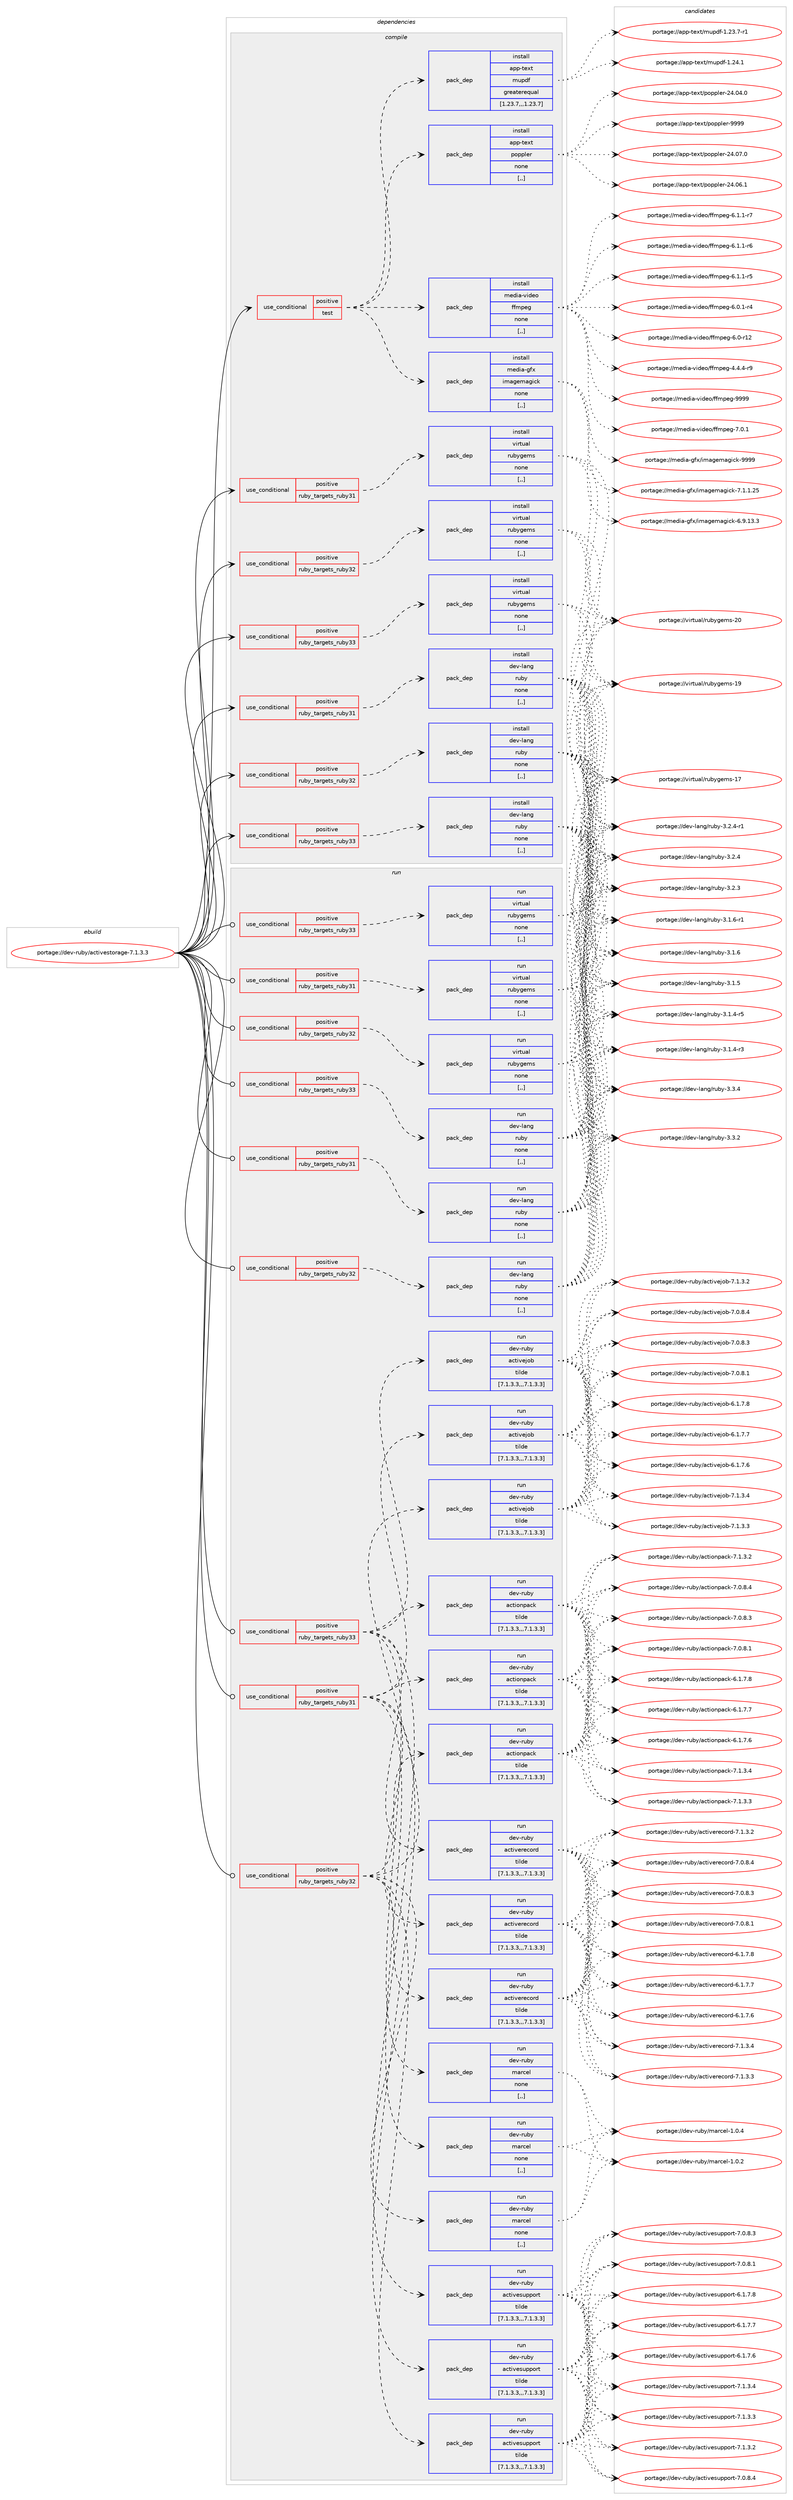 digraph prolog {

# *************
# Graph options
# *************

newrank=true;
concentrate=true;
compound=true;
graph [rankdir=LR,fontname=Helvetica,fontsize=10,ranksep=1.5];#, ranksep=2.5, nodesep=0.2];
edge  [arrowhead=vee];
node  [fontname=Helvetica,fontsize=10];

# **********
# The ebuild
# **********

subgraph cluster_leftcol {
color=gray;
rank=same;
label=<<i>ebuild</i>>;
id [label="portage://dev-ruby/activestorage-7.1.3.3", color=red, width=4, href="../dev-ruby/activestorage-7.1.3.3.svg"];
}

# ****************
# The dependencies
# ****************

subgraph cluster_midcol {
color=gray;
label=<<i>dependencies</i>>;
subgraph cluster_compile {
fillcolor="#eeeeee";
style=filled;
label=<<i>compile</i>>;
subgraph cond43652 {
dependency174637 [label=<<TABLE BORDER="0" CELLBORDER="1" CELLSPACING="0" CELLPADDING="4"><TR><TD ROWSPAN="3" CELLPADDING="10">use_conditional</TD></TR><TR><TD>positive</TD></TR><TR><TD>ruby_targets_ruby31</TD></TR></TABLE>>, shape=none, color=red];
subgraph pack129716 {
dependency174638 [label=<<TABLE BORDER="0" CELLBORDER="1" CELLSPACING="0" CELLPADDING="4" WIDTH="220"><TR><TD ROWSPAN="6" CELLPADDING="30">pack_dep</TD></TR><TR><TD WIDTH="110">install</TD></TR><TR><TD>dev-lang</TD></TR><TR><TD>ruby</TD></TR><TR><TD>none</TD></TR><TR><TD>[,,]</TD></TR></TABLE>>, shape=none, color=blue];
}
dependency174637:e -> dependency174638:w [weight=20,style="dashed",arrowhead="vee"];
}
id:e -> dependency174637:w [weight=20,style="solid",arrowhead="vee"];
subgraph cond43653 {
dependency174639 [label=<<TABLE BORDER="0" CELLBORDER="1" CELLSPACING="0" CELLPADDING="4"><TR><TD ROWSPAN="3" CELLPADDING="10">use_conditional</TD></TR><TR><TD>positive</TD></TR><TR><TD>ruby_targets_ruby31</TD></TR></TABLE>>, shape=none, color=red];
subgraph pack129717 {
dependency174640 [label=<<TABLE BORDER="0" CELLBORDER="1" CELLSPACING="0" CELLPADDING="4" WIDTH="220"><TR><TD ROWSPAN="6" CELLPADDING="30">pack_dep</TD></TR><TR><TD WIDTH="110">install</TD></TR><TR><TD>virtual</TD></TR><TR><TD>rubygems</TD></TR><TR><TD>none</TD></TR><TR><TD>[,,]</TD></TR></TABLE>>, shape=none, color=blue];
}
dependency174639:e -> dependency174640:w [weight=20,style="dashed",arrowhead="vee"];
}
id:e -> dependency174639:w [weight=20,style="solid",arrowhead="vee"];
subgraph cond43654 {
dependency174641 [label=<<TABLE BORDER="0" CELLBORDER="1" CELLSPACING="0" CELLPADDING="4"><TR><TD ROWSPAN="3" CELLPADDING="10">use_conditional</TD></TR><TR><TD>positive</TD></TR><TR><TD>ruby_targets_ruby32</TD></TR></TABLE>>, shape=none, color=red];
subgraph pack129718 {
dependency174642 [label=<<TABLE BORDER="0" CELLBORDER="1" CELLSPACING="0" CELLPADDING="4" WIDTH="220"><TR><TD ROWSPAN="6" CELLPADDING="30">pack_dep</TD></TR><TR><TD WIDTH="110">install</TD></TR><TR><TD>dev-lang</TD></TR><TR><TD>ruby</TD></TR><TR><TD>none</TD></TR><TR><TD>[,,]</TD></TR></TABLE>>, shape=none, color=blue];
}
dependency174641:e -> dependency174642:w [weight=20,style="dashed",arrowhead="vee"];
}
id:e -> dependency174641:w [weight=20,style="solid",arrowhead="vee"];
subgraph cond43655 {
dependency174643 [label=<<TABLE BORDER="0" CELLBORDER="1" CELLSPACING="0" CELLPADDING="4"><TR><TD ROWSPAN="3" CELLPADDING="10">use_conditional</TD></TR><TR><TD>positive</TD></TR><TR><TD>ruby_targets_ruby32</TD></TR></TABLE>>, shape=none, color=red];
subgraph pack129719 {
dependency174644 [label=<<TABLE BORDER="0" CELLBORDER="1" CELLSPACING="0" CELLPADDING="4" WIDTH="220"><TR><TD ROWSPAN="6" CELLPADDING="30">pack_dep</TD></TR><TR><TD WIDTH="110">install</TD></TR><TR><TD>virtual</TD></TR><TR><TD>rubygems</TD></TR><TR><TD>none</TD></TR><TR><TD>[,,]</TD></TR></TABLE>>, shape=none, color=blue];
}
dependency174643:e -> dependency174644:w [weight=20,style="dashed",arrowhead="vee"];
}
id:e -> dependency174643:w [weight=20,style="solid",arrowhead="vee"];
subgraph cond43656 {
dependency174645 [label=<<TABLE BORDER="0" CELLBORDER="1" CELLSPACING="0" CELLPADDING="4"><TR><TD ROWSPAN="3" CELLPADDING="10">use_conditional</TD></TR><TR><TD>positive</TD></TR><TR><TD>ruby_targets_ruby33</TD></TR></TABLE>>, shape=none, color=red];
subgraph pack129720 {
dependency174646 [label=<<TABLE BORDER="0" CELLBORDER="1" CELLSPACING="0" CELLPADDING="4" WIDTH="220"><TR><TD ROWSPAN="6" CELLPADDING="30">pack_dep</TD></TR><TR><TD WIDTH="110">install</TD></TR><TR><TD>dev-lang</TD></TR><TR><TD>ruby</TD></TR><TR><TD>none</TD></TR><TR><TD>[,,]</TD></TR></TABLE>>, shape=none, color=blue];
}
dependency174645:e -> dependency174646:w [weight=20,style="dashed",arrowhead="vee"];
}
id:e -> dependency174645:w [weight=20,style="solid",arrowhead="vee"];
subgraph cond43657 {
dependency174647 [label=<<TABLE BORDER="0" CELLBORDER="1" CELLSPACING="0" CELLPADDING="4"><TR><TD ROWSPAN="3" CELLPADDING="10">use_conditional</TD></TR><TR><TD>positive</TD></TR><TR><TD>ruby_targets_ruby33</TD></TR></TABLE>>, shape=none, color=red];
subgraph pack129721 {
dependency174648 [label=<<TABLE BORDER="0" CELLBORDER="1" CELLSPACING="0" CELLPADDING="4" WIDTH="220"><TR><TD ROWSPAN="6" CELLPADDING="30">pack_dep</TD></TR><TR><TD WIDTH="110">install</TD></TR><TR><TD>virtual</TD></TR><TR><TD>rubygems</TD></TR><TR><TD>none</TD></TR><TR><TD>[,,]</TD></TR></TABLE>>, shape=none, color=blue];
}
dependency174647:e -> dependency174648:w [weight=20,style="dashed",arrowhead="vee"];
}
id:e -> dependency174647:w [weight=20,style="solid",arrowhead="vee"];
subgraph cond43658 {
dependency174649 [label=<<TABLE BORDER="0" CELLBORDER="1" CELLSPACING="0" CELLPADDING="4"><TR><TD ROWSPAN="3" CELLPADDING="10">use_conditional</TD></TR><TR><TD>positive</TD></TR><TR><TD>test</TD></TR></TABLE>>, shape=none, color=red];
subgraph pack129722 {
dependency174650 [label=<<TABLE BORDER="0" CELLBORDER="1" CELLSPACING="0" CELLPADDING="4" WIDTH="220"><TR><TD ROWSPAN="6" CELLPADDING="30">pack_dep</TD></TR><TR><TD WIDTH="110">install</TD></TR><TR><TD>app-text</TD></TR><TR><TD>mupdf</TD></TR><TR><TD>greaterequal</TD></TR><TR><TD>[1.23.7,,,1.23.7]</TD></TR></TABLE>>, shape=none, color=blue];
}
dependency174649:e -> dependency174650:w [weight=20,style="dashed",arrowhead="vee"];
subgraph pack129723 {
dependency174651 [label=<<TABLE BORDER="0" CELLBORDER="1" CELLSPACING="0" CELLPADDING="4" WIDTH="220"><TR><TD ROWSPAN="6" CELLPADDING="30">pack_dep</TD></TR><TR><TD WIDTH="110">install</TD></TR><TR><TD>media-gfx</TD></TR><TR><TD>imagemagick</TD></TR><TR><TD>none</TD></TR><TR><TD>[,,]</TD></TR></TABLE>>, shape=none, color=blue];
}
dependency174649:e -> dependency174651:w [weight=20,style="dashed",arrowhead="vee"];
subgraph pack129724 {
dependency174652 [label=<<TABLE BORDER="0" CELLBORDER="1" CELLSPACING="0" CELLPADDING="4" WIDTH="220"><TR><TD ROWSPAN="6" CELLPADDING="30">pack_dep</TD></TR><TR><TD WIDTH="110">install</TD></TR><TR><TD>media-video</TD></TR><TR><TD>ffmpeg</TD></TR><TR><TD>none</TD></TR><TR><TD>[,,]</TD></TR></TABLE>>, shape=none, color=blue];
}
dependency174649:e -> dependency174652:w [weight=20,style="dashed",arrowhead="vee"];
subgraph pack129725 {
dependency174653 [label=<<TABLE BORDER="0" CELLBORDER="1" CELLSPACING="0" CELLPADDING="4" WIDTH="220"><TR><TD ROWSPAN="6" CELLPADDING="30">pack_dep</TD></TR><TR><TD WIDTH="110">install</TD></TR><TR><TD>app-text</TD></TR><TR><TD>poppler</TD></TR><TR><TD>none</TD></TR><TR><TD>[,,]</TD></TR></TABLE>>, shape=none, color=blue];
}
dependency174649:e -> dependency174653:w [weight=20,style="dashed",arrowhead="vee"];
}
id:e -> dependency174649:w [weight=20,style="solid",arrowhead="vee"];
}
subgraph cluster_compileandrun {
fillcolor="#eeeeee";
style=filled;
label=<<i>compile and run</i>>;
}
subgraph cluster_run {
fillcolor="#eeeeee";
style=filled;
label=<<i>run</i>>;
subgraph cond43659 {
dependency174654 [label=<<TABLE BORDER="0" CELLBORDER="1" CELLSPACING="0" CELLPADDING="4"><TR><TD ROWSPAN="3" CELLPADDING="10">use_conditional</TD></TR><TR><TD>positive</TD></TR><TR><TD>ruby_targets_ruby31</TD></TR></TABLE>>, shape=none, color=red];
subgraph pack129726 {
dependency174655 [label=<<TABLE BORDER="0" CELLBORDER="1" CELLSPACING="0" CELLPADDING="4" WIDTH="220"><TR><TD ROWSPAN="6" CELLPADDING="30">pack_dep</TD></TR><TR><TD WIDTH="110">run</TD></TR><TR><TD>dev-lang</TD></TR><TR><TD>ruby</TD></TR><TR><TD>none</TD></TR><TR><TD>[,,]</TD></TR></TABLE>>, shape=none, color=blue];
}
dependency174654:e -> dependency174655:w [weight=20,style="dashed",arrowhead="vee"];
}
id:e -> dependency174654:w [weight=20,style="solid",arrowhead="odot"];
subgraph cond43660 {
dependency174656 [label=<<TABLE BORDER="0" CELLBORDER="1" CELLSPACING="0" CELLPADDING="4"><TR><TD ROWSPAN="3" CELLPADDING="10">use_conditional</TD></TR><TR><TD>positive</TD></TR><TR><TD>ruby_targets_ruby31</TD></TR></TABLE>>, shape=none, color=red];
subgraph pack129727 {
dependency174657 [label=<<TABLE BORDER="0" CELLBORDER="1" CELLSPACING="0" CELLPADDING="4" WIDTH="220"><TR><TD ROWSPAN="6" CELLPADDING="30">pack_dep</TD></TR><TR><TD WIDTH="110">run</TD></TR><TR><TD>dev-ruby</TD></TR><TR><TD>actionpack</TD></TR><TR><TD>tilde</TD></TR><TR><TD>[7.1.3.3,,,7.1.3.3]</TD></TR></TABLE>>, shape=none, color=blue];
}
dependency174656:e -> dependency174657:w [weight=20,style="dashed",arrowhead="vee"];
subgraph pack129728 {
dependency174658 [label=<<TABLE BORDER="0" CELLBORDER="1" CELLSPACING="0" CELLPADDING="4" WIDTH="220"><TR><TD ROWSPAN="6" CELLPADDING="30">pack_dep</TD></TR><TR><TD WIDTH="110">run</TD></TR><TR><TD>dev-ruby</TD></TR><TR><TD>activejob</TD></TR><TR><TD>tilde</TD></TR><TR><TD>[7.1.3.3,,,7.1.3.3]</TD></TR></TABLE>>, shape=none, color=blue];
}
dependency174656:e -> dependency174658:w [weight=20,style="dashed",arrowhead="vee"];
subgraph pack129729 {
dependency174659 [label=<<TABLE BORDER="0" CELLBORDER="1" CELLSPACING="0" CELLPADDING="4" WIDTH="220"><TR><TD ROWSPAN="6" CELLPADDING="30">pack_dep</TD></TR><TR><TD WIDTH="110">run</TD></TR><TR><TD>dev-ruby</TD></TR><TR><TD>activerecord</TD></TR><TR><TD>tilde</TD></TR><TR><TD>[7.1.3.3,,,7.1.3.3]</TD></TR></TABLE>>, shape=none, color=blue];
}
dependency174656:e -> dependency174659:w [weight=20,style="dashed",arrowhead="vee"];
subgraph pack129730 {
dependency174660 [label=<<TABLE BORDER="0" CELLBORDER="1" CELLSPACING="0" CELLPADDING="4" WIDTH="220"><TR><TD ROWSPAN="6" CELLPADDING="30">pack_dep</TD></TR><TR><TD WIDTH="110">run</TD></TR><TR><TD>dev-ruby</TD></TR><TR><TD>activesupport</TD></TR><TR><TD>tilde</TD></TR><TR><TD>[7.1.3.3,,,7.1.3.3]</TD></TR></TABLE>>, shape=none, color=blue];
}
dependency174656:e -> dependency174660:w [weight=20,style="dashed",arrowhead="vee"];
subgraph pack129731 {
dependency174661 [label=<<TABLE BORDER="0" CELLBORDER="1" CELLSPACING="0" CELLPADDING="4" WIDTH="220"><TR><TD ROWSPAN="6" CELLPADDING="30">pack_dep</TD></TR><TR><TD WIDTH="110">run</TD></TR><TR><TD>dev-ruby</TD></TR><TR><TD>marcel</TD></TR><TR><TD>none</TD></TR><TR><TD>[,,]</TD></TR></TABLE>>, shape=none, color=blue];
}
dependency174656:e -> dependency174661:w [weight=20,style="dashed",arrowhead="vee"];
}
id:e -> dependency174656:w [weight=20,style="solid",arrowhead="odot"];
subgraph cond43661 {
dependency174662 [label=<<TABLE BORDER="0" CELLBORDER="1" CELLSPACING="0" CELLPADDING="4"><TR><TD ROWSPAN="3" CELLPADDING="10">use_conditional</TD></TR><TR><TD>positive</TD></TR><TR><TD>ruby_targets_ruby31</TD></TR></TABLE>>, shape=none, color=red];
subgraph pack129732 {
dependency174663 [label=<<TABLE BORDER="0" CELLBORDER="1" CELLSPACING="0" CELLPADDING="4" WIDTH="220"><TR><TD ROWSPAN="6" CELLPADDING="30">pack_dep</TD></TR><TR><TD WIDTH="110">run</TD></TR><TR><TD>virtual</TD></TR><TR><TD>rubygems</TD></TR><TR><TD>none</TD></TR><TR><TD>[,,]</TD></TR></TABLE>>, shape=none, color=blue];
}
dependency174662:e -> dependency174663:w [weight=20,style="dashed",arrowhead="vee"];
}
id:e -> dependency174662:w [weight=20,style="solid",arrowhead="odot"];
subgraph cond43662 {
dependency174664 [label=<<TABLE BORDER="0" CELLBORDER="1" CELLSPACING="0" CELLPADDING="4"><TR><TD ROWSPAN="3" CELLPADDING="10">use_conditional</TD></TR><TR><TD>positive</TD></TR><TR><TD>ruby_targets_ruby32</TD></TR></TABLE>>, shape=none, color=red];
subgraph pack129733 {
dependency174665 [label=<<TABLE BORDER="0" CELLBORDER="1" CELLSPACING="0" CELLPADDING="4" WIDTH="220"><TR><TD ROWSPAN="6" CELLPADDING="30">pack_dep</TD></TR><TR><TD WIDTH="110">run</TD></TR><TR><TD>dev-lang</TD></TR><TR><TD>ruby</TD></TR><TR><TD>none</TD></TR><TR><TD>[,,]</TD></TR></TABLE>>, shape=none, color=blue];
}
dependency174664:e -> dependency174665:w [weight=20,style="dashed",arrowhead="vee"];
}
id:e -> dependency174664:w [weight=20,style="solid",arrowhead="odot"];
subgraph cond43663 {
dependency174666 [label=<<TABLE BORDER="0" CELLBORDER="1" CELLSPACING="0" CELLPADDING="4"><TR><TD ROWSPAN="3" CELLPADDING="10">use_conditional</TD></TR><TR><TD>positive</TD></TR><TR><TD>ruby_targets_ruby32</TD></TR></TABLE>>, shape=none, color=red];
subgraph pack129734 {
dependency174667 [label=<<TABLE BORDER="0" CELLBORDER="1" CELLSPACING="0" CELLPADDING="4" WIDTH="220"><TR><TD ROWSPAN="6" CELLPADDING="30">pack_dep</TD></TR><TR><TD WIDTH="110">run</TD></TR><TR><TD>dev-ruby</TD></TR><TR><TD>actionpack</TD></TR><TR><TD>tilde</TD></TR><TR><TD>[7.1.3.3,,,7.1.3.3]</TD></TR></TABLE>>, shape=none, color=blue];
}
dependency174666:e -> dependency174667:w [weight=20,style="dashed",arrowhead="vee"];
subgraph pack129735 {
dependency174668 [label=<<TABLE BORDER="0" CELLBORDER="1" CELLSPACING="0" CELLPADDING="4" WIDTH="220"><TR><TD ROWSPAN="6" CELLPADDING="30">pack_dep</TD></TR><TR><TD WIDTH="110">run</TD></TR><TR><TD>dev-ruby</TD></TR><TR><TD>activejob</TD></TR><TR><TD>tilde</TD></TR><TR><TD>[7.1.3.3,,,7.1.3.3]</TD></TR></TABLE>>, shape=none, color=blue];
}
dependency174666:e -> dependency174668:w [weight=20,style="dashed",arrowhead="vee"];
subgraph pack129736 {
dependency174669 [label=<<TABLE BORDER="0" CELLBORDER="1" CELLSPACING="0" CELLPADDING="4" WIDTH="220"><TR><TD ROWSPAN="6" CELLPADDING="30">pack_dep</TD></TR><TR><TD WIDTH="110">run</TD></TR><TR><TD>dev-ruby</TD></TR><TR><TD>activerecord</TD></TR><TR><TD>tilde</TD></TR><TR><TD>[7.1.3.3,,,7.1.3.3]</TD></TR></TABLE>>, shape=none, color=blue];
}
dependency174666:e -> dependency174669:w [weight=20,style="dashed",arrowhead="vee"];
subgraph pack129737 {
dependency174670 [label=<<TABLE BORDER="0" CELLBORDER="1" CELLSPACING="0" CELLPADDING="4" WIDTH="220"><TR><TD ROWSPAN="6" CELLPADDING="30">pack_dep</TD></TR><TR><TD WIDTH="110">run</TD></TR><TR><TD>dev-ruby</TD></TR><TR><TD>activesupport</TD></TR><TR><TD>tilde</TD></TR><TR><TD>[7.1.3.3,,,7.1.3.3]</TD></TR></TABLE>>, shape=none, color=blue];
}
dependency174666:e -> dependency174670:w [weight=20,style="dashed",arrowhead="vee"];
subgraph pack129738 {
dependency174671 [label=<<TABLE BORDER="0" CELLBORDER="1" CELLSPACING="0" CELLPADDING="4" WIDTH="220"><TR><TD ROWSPAN="6" CELLPADDING="30">pack_dep</TD></TR><TR><TD WIDTH="110">run</TD></TR><TR><TD>dev-ruby</TD></TR><TR><TD>marcel</TD></TR><TR><TD>none</TD></TR><TR><TD>[,,]</TD></TR></TABLE>>, shape=none, color=blue];
}
dependency174666:e -> dependency174671:w [weight=20,style="dashed",arrowhead="vee"];
}
id:e -> dependency174666:w [weight=20,style="solid",arrowhead="odot"];
subgraph cond43664 {
dependency174672 [label=<<TABLE BORDER="0" CELLBORDER="1" CELLSPACING="0" CELLPADDING="4"><TR><TD ROWSPAN="3" CELLPADDING="10">use_conditional</TD></TR><TR><TD>positive</TD></TR><TR><TD>ruby_targets_ruby32</TD></TR></TABLE>>, shape=none, color=red];
subgraph pack129739 {
dependency174673 [label=<<TABLE BORDER="0" CELLBORDER="1" CELLSPACING="0" CELLPADDING="4" WIDTH="220"><TR><TD ROWSPAN="6" CELLPADDING="30">pack_dep</TD></TR><TR><TD WIDTH="110">run</TD></TR><TR><TD>virtual</TD></TR><TR><TD>rubygems</TD></TR><TR><TD>none</TD></TR><TR><TD>[,,]</TD></TR></TABLE>>, shape=none, color=blue];
}
dependency174672:e -> dependency174673:w [weight=20,style="dashed",arrowhead="vee"];
}
id:e -> dependency174672:w [weight=20,style="solid",arrowhead="odot"];
subgraph cond43665 {
dependency174674 [label=<<TABLE BORDER="0" CELLBORDER="1" CELLSPACING="0" CELLPADDING="4"><TR><TD ROWSPAN="3" CELLPADDING="10">use_conditional</TD></TR><TR><TD>positive</TD></TR><TR><TD>ruby_targets_ruby33</TD></TR></TABLE>>, shape=none, color=red];
subgraph pack129740 {
dependency174675 [label=<<TABLE BORDER="0" CELLBORDER="1" CELLSPACING="0" CELLPADDING="4" WIDTH="220"><TR><TD ROWSPAN="6" CELLPADDING="30">pack_dep</TD></TR><TR><TD WIDTH="110">run</TD></TR><TR><TD>dev-lang</TD></TR><TR><TD>ruby</TD></TR><TR><TD>none</TD></TR><TR><TD>[,,]</TD></TR></TABLE>>, shape=none, color=blue];
}
dependency174674:e -> dependency174675:w [weight=20,style="dashed",arrowhead="vee"];
}
id:e -> dependency174674:w [weight=20,style="solid",arrowhead="odot"];
subgraph cond43666 {
dependency174676 [label=<<TABLE BORDER="0" CELLBORDER="1" CELLSPACING="0" CELLPADDING="4"><TR><TD ROWSPAN="3" CELLPADDING="10">use_conditional</TD></TR><TR><TD>positive</TD></TR><TR><TD>ruby_targets_ruby33</TD></TR></TABLE>>, shape=none, color=red];
subgraph pack129741 {
dependency174677 [label=<<TABLE BORDER="0" CELLBORDER="1" CELLSPACING="0" CELLPADDING="4" WIDTH="220"><TR><TD ROWSPAN="6" CELLPADDING="30">pack_dep</TD></TR><TR><TD WIDTH="110">run</TD></TR><TR><TD>dev-ruby</TD></TR><TR><TD>actionpack</TD></TR><TR><TD>tilde</TD></TR><TR><TD>[7.1.3.3,,,7.1.3.3]</TD></TR></TABLE>>, shape=none, color=blue];
}
dependency174676:e -> dependency174677:w [weight=20,style="dashed",arrowhead="vee"];
subgraph pack129742 {
dependency174678 [label=<<TABLE BORDER="0" CELLBORDER="1" CELLSPACING="0" CELLPADDING="4" WIDTH="220"><TR><TD ROWSPAN="6" CELLPADDING="30">pack_dep</TD></TR><TR><TD WIDTH="110">run</TD></TR><TR><TD>dev-ruby</TD></TR><TR><TD>activejob</TD></TR><TR><TD>tilde</TD></TR><TR><TD>[7.1.3.3,,,7.1.3.3]</TD></TR></TABLE>>, shape=none, color=blue];
}
dependency174676:e -> dependency174678:w [weight=20,style="dashed",arrowhead="vee"];
subgraph pack129743 {
dependency174679 [label=<<TABLE BORDER="0" CELLBORDER="1" CELLSPACING="0" CELLPADDING="4" WIDTH="220"><TR><TD ROWSPAN="6" CELLPADDING="30">pack_dep</TD></TR><TR><TD WIDTH="110">run</TD></TR><TR><TD>dev-ruby</TD></TR><TR><TD>activerecord</TD></TR><TR><TD>tilde</TD></TR><TR><TD>[7.1.3.3,,,7.1.3.3]</TD></TR></TABLE>>, shape=none, color=blue];
}
dependency174676:e -> dependency174679:w [weight=20,style="dashed",arrowhead="vee"];
subgraph pack129744 {
dependency174680 [label=<<TABLE BORDER="0" CELLBORDER="1" CELLSPACING="0" CELLPADDING="4" WIDTH="220"><TR><TD ROWSPAN="6" CELLPADDING="30">pack_dep</TD></TR><TR><TD WIDTH="110">run</TD></TR><TR><TD>dev-ruby</TD></TR><TR><TD>activesupport</TD></TR><TR><TD>tilde</TD></TR><TR><TD>[7.1.3.3,,,7.1.3.3]</TD></TR></TABLE>>, shape=none, color=blue];
}
dependency174676:e -> dependency174680:w [weight=20,style="dashed",arrowhead="vee"];
subgraph pack129745 {
dependency174681 [label=<<TABLE BORDER="0" CELLBORDER="1" CELLSPACING="0" CELLPADDING="4" WIDTH="220"><TR><TD ROWSPAN="6" CELLPADDING="30">pack_dep</TD></TR><TR><TD WIDTH="110">run</TD></TR><TR><TD>dev-ruby</TD></TR><TR><TD>marcel</TD></TR><TR><TD>none</TD></TR><TR><TD>[,,]</TD></TR></TABLE>>, shape=none, color=blue];
}
dependency174676:e -> dependency174681:w [weight=20,style="dashed",arrowhead="vee"];
}
id:e -> dependency174676:w [weight=20,style="solid",arrowhead="odot"];
subgraph cond43667 {
dependency174682 [label=<<TABLE BORDER="0" CELLBORDER="1" CELLSPACING="0" CELLPADDING="4"><TR><TD ROWSPAN="3" CELLPADDING="10">use_conditional</TD></TR><TR><TD>positive</TD></TR><TR><TD>ruby_targets_ruby33</TD></TR></TABLE>>, shape=none, color=red];
subgraph pack129746 {
dependency174683 [label=<<TABLE BORDER="0" CELLBORDER="1" CELLSPACING="0" CELLPADDING="4" WIDTH="220"><TR><TD ROWSPAN="6" CELLPADDING="30">pack_dep</TD></TR><TR><TD WIDTH="110">run</TD></TR><TR><TD>virtual</TD></TR><TR><TD>rubygems</TD></TR><TR><TD>none</TD></TR><TR><TD>[,,]</TD></TR></TABLE>>, shape=none, color=blue];
}
dependency174682:e -> dependency174683:w [weight=20,style="dashed",arrowhead="vee"];
}
id:e -> dependency174682:w [weight=20,style="solid",arrowhead="odot"];
}
}

# **************
# The candidates
# **************

subgraph cluster_choices {
rank=same;
color=gray;
label=<<i>candidates</i>>;

subgraph choice129716 {
color=black;
nodesep=1;
choice10010111845108971101034711411798121455146514652 [label="portage://dev-lang/ruby-3.3.4", color=red, width=4,href="../dev-lang/ruby-3.3.4.svg"];
choice10010111845108971101034711411798121455146514650 [label="portage://dev-lang/ruby-3.3.2", color=red, width=4,href="../dev-lang/ruby-3.3.2.svg"];
choice100101118451089711010347114117981214551465046524511449 [label="portage://dev-lang/ruby-3.2.4-r1", color=red, width=4,href="../dev-lang/ruby-3.2.4-r1.svg"];
choice10010111845108971101034711411798121455146504652 [label="portage://dev-lang/ruby-3.2.4", color=red, width=4,href="../dev-lang/ruby-3.2.4.svg"];
choice10010111845108971101034711411798121455146504651 [label="portage://dev-lang/ruby-3.2.3", color=red, width=4,href="../dev-lang/ruby-3.2.3.svg"];
choice100101118451089711010347114117981214551464946544511449 [label="portage://dev-lang/ruby-3.1.6-r1", color=red, width=4,href="../dev-lang/ruby-3.1.6-r1.svg"];
choice10010111845108971101034711411798121455146494654 [label="portage://dev-lang/ruby-3.1.6", color=red, width=4,href="../dev-lang/ruby-3.1.6.svg"];
choice10010111845108971101034711411798121455146494653 [label="portage://dev-lang/ruby-3.1.5", color=red, width=4,href="../dev-lang/ruby-3.1.5.svg"];
choice100101118451089711010347114117981214551464946524511453 [label="portage://dev-lang/ruby-3.1.4-r5", color=red, width=4,href="../dev-lang/ruby-3.1.4-r5.svg"];
choice100101118451089711010347114117981214551464946524511451 [label="portage://dev-lang/ruby-3.1.4-r3", color=red, width=4,href="../dev-lang/ruby-3.1.4-r3.svg"];
dependency174638:e -> choice10010111845108971101034711411798121455146514652:w [style=dotted,weight="100"];
dependency174638:e -> choice10010111845108971101034711411798121455146514650:w [style=dotted,weight="100"];
dependency174638:e -> choice100101118451089711010347114117981214551465046524511449:w [style=dotted,weight="100"];
dependency174638:e -> choice10010111845108971101034711411798121455146504652:w [style=dotted,weight="100"];
dependency174638:e -> choice10010111845108971101034711411798121455146504651:w [style=dotted,weight="100"];
dependency174638:e -> choice100101118451089711010347114117981214551464946544511449:w [style=dotted,weight="100"];
dependency174638:e -> choice10010111845108971101034711411798121455146494654:w [style=dotted,weight="100"];
dependency174638:e -> choice10010111845108971101034711411798121455146494653:w [style=dotted,weight="100"];
dependency174638:e -> choice100101118451089711010347114117981214551464946524511453:w [style=dotted,weight="100"];
dependency174638:e -> choice100101118451089711010347114117981214551464946524511451:w [style=dotted,weight="100"];
}
subgraph choice129717 {
color=black;
nodesep=1;
choice118105114116117971084711411798121103101109115455048 [label="portage://virtual/rubygems-20", color=red, width=4,href="../virtual/rubygems-20.svg"];
choice118105114116117971084711411798121103101109115454957 [label="portage://virtual/rubygems-19", color=red, width=4,href="../virtual/rubygems-19.svg"];
choice118105114116117971084711411798121103101109115454955 [label="portage://virtual/rubygems-17", color=red, width=4,href="../virtual/rubygems-17.svg"];
dependency174640:e -> choice118105114116117971084711411798121103101109115455048:w [style=dotted,weight="100"];
dependency174640:e -> choice118105114116117971084711411798121103101109115454957:w [style=dotted,weight="100"];
dependency174640:e -> choice118105114116117971084711411798121103101109115454955:w [style=dotted,weight="100"];
}
subgraph choice129718 {
color=black;
nodesep=1;
choice10010111845108971101034711411798121455146514652 [label="portage://dev-lang/ruby-3.3.4", color=red, width=4,href="../dev-lang/ruby-3.3.4.svg"];
choice10010111845108971101034711411798121455146514650 [label="portage://dev-lang/ruby-3.3.2", color=red, width=4,href="../dev-lang/ruby-3.3.2.svg"];
choice100101118451089711010347114117981214551465046524511449 [label="portage://dev-lang/ruby-3.2.4-r1", color=red, width=4,href="../dev-lang/ruby-3.2.4-r1.svg"];
choice10010111845108971101034711411798121455146504652 [label="portage://dev-lang/ruby-3.2.4", color=red, width=4,href="../dev-lang/ruby-3.2.4.svg"];
choice10010111845108971101034711411798121455146504651 [label="portage://dev-lang/ruby-3.2.3", color=red, width=4,href="../dev-lang/ruby-3.2.3.svg"];
choice100101118451089711010347114117981214551464946544511449 [label="portage://dev-lang/ruby-3.1.6-r1", color=red, width=4,href="../dev-lang/ruby-3.1.6-r1.svg"];
choice10010111845108971101034711411798121455146494654 [label="portage://dev-lang/ruby-3.1.6", color=red, width=4,href="../dev-lang/ruby-3.1.6.svg"];
choice10010111845108971101034711411798121455146494653 [label="portage://dev-lang/ruby-3.1.5", color=red, width=4,href="../dev-lang/ruby-3.1.5.svg"];
choice100101118451089711010347114117981214551464946524511453 [label="portage://dev-lang/ruby-3.1.4-r5", color=red, width=4,href="../dev-lang/ruby-3.1.4-r5.svg"];
choice100101118451089711010347114117981214551464946524511451 [label="portage://dev-lang/ruby-3.1.4-r3", color=red, width=4,href="../dev-lang/ruby-3.1.4-r3.svg"];
dependency174642:e -> choice10010111845108971101034711411798121455146514652:w [style=dotted,weight="100"];
dependency174642:e -> choice10010111845108971101034711411798121455146514650:w [style=dotted,weight="100"];
dependency174642:e -> choice100101118451089711010347114117981214551465046524511449:w [style=dotted,weight="100"];
dependency174642:e -> choice10010111845108971101034711411798121455146504652:w [style=dotted,weight="100"];
dependency174642:e -> choice10010111845108971101034711411798121455146504651:w [style=dotted,weight="100"];
dependency174642:e -> choice100101118451089711010347114117981214551464946544511449:w [style=dotted,weight="100"];
dependency174642:e -> choice10010111845108971101034711411798121455146494654:w [style=dotted,weight="100"];
dependency174642:e -> choice10010111845108971101034711411798121455146494653:w [style=dotted,weight="100"];
dependency174642:e -> choice100101118451089711010347114117981214551464946524511453:w [style=dotted,weight="100"];
dependency174642:e -> choice100101118451089711010347114117981214551464946524511451:w [style=dotted,weight="100"];
}
subgraph choice129719 {
color=black;
nodesep=1;
choice118105114116117971084711411798121103101109115455048 [label="portage://virtual/rubygems-20", color=red, width=4,href="../virtual/rubygems-20.svg"];
choice118105114116117971084711411798121103101109115454957 [label="portage://virtual/rubygems-19", color=red, width=4,href="../virtual/rubygems-19.svg"];
choice118105114116117971084711411798121103101109115454955 [label="portage://virtual/rubygems-17", color=red, width=4,href="../virtual/rubygems-17.svg"];
dependency174644:e -> choice118105114116117971084711411798121103101109115455048:w [style=dotted,weight="100"];
dependency174644:e -> choice118105114116117971084711411798121103101109115454957:w [style=dotted,weight="100"];
dependency174644:e -> choice118105114116117971084711411798121103101109115454955:w [style=dotted,weight="100"];
}
subgraph choice129720 {
color=black;
nodesep=1;
choice10010111845108971101034711411798121455146514652 [label="portage://dev-lang/ruby-3.3.4", color=red, width=4,href="../dev-lang/ruby-3.3.4.svg"];
choice10010111845108971101034711411798121455146514650 [label="portage://dev-lang/ruby-3.3.2", color=red, width=4,href="../dev-lang/ruby-3.3.2.svg"];
choice100101118451089711010347114117981214551465046524511449 [label="portage://dev-lang/ruby-3.2.4-r1", color=red, width=4,href="../dev-lang/ruby-3.2.4-r1.svg"];
choice10010111845108971101034711411798121455146504652 [label="portage://dev-lang/ruby-3.2.4", color=red, width=4,href="../dev-lang/ruby-3.2.4.svg"];
choice10010111845108971101034711411798121455146504651 [label="portage://dev-lang/ruby-3.2.3", color=red, width=4,href="../dev-lang/ruby-3.2.3.svg"];
choice100101118451089711010347114117981214551464946544511449 [label="portage://dev-lang/ruby-3.1.6-r1", color=red, width=4,href="../dev-lang/ruby-3.1.6-r1.svg"];
choice10010111845108971101034711411798121455146494654 [label="portage://dev-lang/ruby-3.1.6", color=red, width=4,href="../dev-lang/ruby-3.1.6.svg"];
choice10010111845108971101034711411798121455146494653 [label="portage://dev-lang/ruby-3.1.5", color=red, width=4,href="../dev-lang/ruby-3.1.5.svg"];
choice100101118451089711010347114117981214551464946524511453 [label="portage://dev-lang/ruby-3.1.4-r5", color=red, width=4,href="../dev-lang/ruby-3.1.4-r5.svg"];
choice100101118451089711010347114117981214551464946524511451 [label="portage://dev-lang/ruby-3.1.4-r3", color=red, width=4,href="../dev-lang/ruby-3.1.4-r3.svg"];
dependency174646:e -> choice10010111845108971101034711411798121455146514652:w [style=dotted,weight="100"];
dependency174646:e -> choice10010111845108971101034711411798121455146514650:w [style=dotted,weight="100"];
dependency174646:e -> choice100101118451089711010347114117981214551465046524511449:w [style=dotted,weight="100"];
dependency174646:e -> choice10010111845108971101034711411798121455146504652:w [style=dotted,weight="100"];
dependency174646:e -> choice10010111845108971101034711411798121455146504651:w [style=dotted,weight="100"];
dependency174646:e -> choice100101118451089711010347114117981214551464946544511449:w [style=dotted,weight="100"];
dependency174646:e -> choice10010111845108971101034711411798121455146494654:w [style=dotted,weight="100"];
dependency174646:e -> choice10010111845108971101034711411798121455146494653:w [style=dotted,weight="100"];
dependency174646:e -> choice100101118451089711010347114117981214551464946524511453:w [style=dotted,weight="100"];
dependency174646:e -> choice100101118451089711010347114117981214551464946524511451:w [style=dotted,weight="100"];
}
subgraph choice129721 {
color=black;
nodesep=1;
choice118105114116117971084711411798121103101109115455048 [label="portage://virtual/rubygems-20", color=red, width=4,href="../virtual/rubygems-20.svg"];
choice118105114116117971084711411798121103101109115454957 [label="portage://virtual/rubygems-19", color=red, width=4,href="../virtual/rubygems-19.svg"];
choice118105114116117971084711411798121103101109115454955 [label="portage://virtual/rubygems-17", color=red, width=4,href="../virtual/rubygems-17.svg"];
dependency174648:e -> choice118105114116117971084711411798121103101109115455048:w [style=dotted,weight="100"];
dependency174648:e -> choice118105114116117971084711411798121103101109115454957:w [style=dotted,weight="100"];
dependency174648:e -> choice118105114116117971084711411798121103101109115454955:w [style=dotted,weight="100"];
}
subgraph choice129722 {
color=black;
nodesep=1;
choice97112112451161011201164710911711210010245494650524649 [label="portage://app-text/mupdf-1.24.1", color=red, width=4,href="../app-text/mupdf-1.24.1.svg"];
choice971121124511610112011647109117112100102454946505146554511449 [label="portage://app-text/mupdf-1.23.7-r1", color=red, width=4,href="../app-text/mupdf-1.23.7-r1.svg"];
dependency174650:e -> choice97112112451161011201164710911711210010245494650524649:w [style=dotted,weight="100"];
dependency174650:e -> choice971121124511610112011647109117112100102454946505146554511449:w [style=dotted,weight="100"];
}
subgraph choice129723 {
color=black;
nodesep=1;
choice1091011001059745103102120471051099710310110997103105991074557575757 [label="portage://media-gfx/imagemagick-9999", color=red, width=4,href="../media-gfx/imagemagick-9999.svg"];
choice109101100105974510310212047105109971031011099710310599107455546494649465053 [label="portage://media-gfx/imagemagick-7.1.1.25", color=red, width=4,href="../media-gfx/imagemagick-7.1.1.25.svg"];
choice109101100105974510310212047105109971031011099710310599107455446574649514651 [label="portage://media-gfx/imagemagick-6.9.13.3", color=red, width=4,href="../media-gfx/imagemagick-6.9.13.3.svg"];
dependency174651:e -> choice1091011001059745103102120471051099710310110997103105991074557575757:w [style=dotted,weight="100"];
dependency174651:e -> choice109101100105974510310212047105109971031011099710310599107455546494649465053:w [style=dotted,weight="100"];
dependency174651:e -> choice109101100105974510310212047105109971031011099710310599107455446574649514651:w [style=dotted,weight="100"];
}
subgraph choice129724 {
color=black;
nodesep=1;
choice1091011001059745118105100101111471021021091121011034557575757 [label="portage://media-video/ffmpeg-9999", color=red, width=4,href="../media-video/ffmpeg-9999.svg"];
choice109101100105974511810510010111147102102109112101103455546484649 [label="portage://media-video/ffmpeg-7.0.1", color=red, width=4,href="../media-video/ffmpeg-7.0.1.svg"];
choice1091011001059745118105100101111471021021091121011034554464946494511455 [label="portage://media-video/ffmpeg-6.1.1-r7", color=red, width=4,href="../media-video/ffmpeg-6.1.1-r7.svg"];
choice1091011001059745118105100101111471021021091121011034554464946494511454 [label="portage://media-video/ffmpeg-6.1.1-r6", color=red, width=4,href="../media-video/ffmpeg-6.1.1-r6.svg"];
choice1091011001059745118105100101111471021021091121011034554464946494511453 [label="portage://media-video/ffmpeg-6.1.1-r5", color=red, width=4,href="../media-video/ffmpeg-6.1.1-r5.svg"];
choice1091011001059745118105100101111471021021091121011034554464846494511452 [label="portage://media-video/ffmpeg-6.0.1-r4", color=red, width=4,href="../media-video/ffmpeg-6.0.1-r4.svg"];
choice10910110010597451181051001011114710210210911210110345544648451144950 [label="portage://media-video/ffmpeg-6.0-r12", color=red, width=4,href="../media-video/ffmpeg-6.0-r12.svg"];
choice1091011001059745118105100101111471021021091121011034552465246524511457 [label="portage://media-video/ffmpeg-4.4.4-r9", color=red, width=4,href="../media-video/ffmpeg-4.4.4-r9.svg"];
dependency174652:e -> choice1091011001059745118105100101111471021021091121011034557575757:w [style=dotted,weight="100"];
dependency174652:e -> choice109101100105974511810510010111147102102109112101103455546484649:w [style=dotted,weight="100"];
dependency174652:e -> choice1091011001059745118105100101111471021021091121011034554464946494511455:w [style=dotted,weight="100"];
dependency174652:e -> choice1091011001059745118105100101111471021021091121011034554464946494511454:w [style=dotted,weight="100"];
dependency174652:e -> choice1091011001059745118105100101111471021021091121011034554464946494511453:w [style=dotted,weight="100"];
dependency174652:e -> choice1091011001059745118105100101111471021021091121011034554464846494511452:w [style=dotted,weight="100"];
dependency174652:e -> choice10910110010597451181051001011114710210210911210110345544648451144950:w [style=dotted,weight="100"];
dependency174652:e -> choice1091011001059745118105100101111471021021091121011034552465246524511457:w [style=dotted,weight="100"];
}
subgraph choice129725 {
color=black;
nodesep=1;
choice9711211245116101120116471121111121121081011144557575757 [label="portage://app-text/poppler-9999", color=red, width=4,href="../app-text/poppler-9999.svg"];
choice9711211245116101120116471121111121121081011144550524648554648 [label="portage://app-text/poppler-24.07.0", color=red, width=4,href="../app-text/poppler-24.07.0.svg"];
choice9711211245116101120116471121111121121081011144550524648544649 [label="portage://app-text/poppler-24.06.1", color=red, width=4,href="../app-text/poppler-24.06.1.svg"];
choice9711211245116101120116471121111121121081011144550524648524648 [label="portage://app-text/poppler-24.04.0", color=red, width=4,href="../app-text/poppler-24.04.0.svg"];
dependency174653:e -> choice9711211245116101120116471121111121121081011144557575757:w [style=dotted,weight="100"];
dependency174653:e -> choice9711211245116101120116471121111121121081011144550524648554648:w [style=dotted,weight="100"];
dependency174653:e -> choice9711211245116101120116471121111121121081011144550524648544649:w [style=dotted,weight="100"];
dependency174653:e -> choice9711211245116101120116471121111121121081011144550524648524648:w [style=dotted,weight="100"];
}
subgraph choice129726 {
color=black;
nodesep=1;
choice10010111845108971101034711411798121455146514652 [label="portage://dev-lang/ruby-3.3.4", color=red, width=4,href="../dev-lang/ruby-3.3.4.svg"];
choice10010111845108971101034711411798121455146514650 [label="portage://dev-lang/ruby-3.3.2", color=red, width=4,href="../dev-lang/ruby-3.3.2.svg"];
choice100101118451089711010347114117981214551465046524511449 [label="portage://dev-lang/ruby-3.2.4-r1", color=red, width=4,href="../dev-lang/ruby-3.2.4-r1.svg"];
choice10010111845108971101034711411798121455146504652 [label="portage://dev-lang/ruby-3.2.4", color=red, width=4,href="../dev-lang/ruby-3.2.4.svg"];
choice10010111845108971101034711411798121455146504651 [label="portage://dev-lang/ruby-3.2.3", color=red, width=4,href="../dev-lang/ruby-3.2.3.svg"];
choice100101118451089711010347114117981214551464946544511449 [label="portage://dev-lang/ruby-3.1.6-r1", color=red, width=4,href="../dev-lang/ruby-3.1.6-r1.svg"];
choice10010111845108971101034711411798121455146494654 [label="portage://dev-lang/ruby-3.1.6", color=red, width=4,href="../dev-lang/ruby-3.1.6.svg"];
choice10010111845108971101034711411798121455146494653 [label="portage://dev-lang/ruby-3.1.5", color=red, width=4,href="../dev-lang/ruby-3.1.5.svg"];
choice100101118451089711010347114117981214551464946524511453 [label="portage://dev-lang/ruby-3.1.4-r5", color=red, width=4,href="../dev-lang/ruby-3.1.4-r5.svg"];
choice100101118451089711010347114117981214551464946524511451 [label="portage://dev-lang/ruby-3.1.4-r3", color=red, width=4,href="../dev-lang/ruby-3.1.4-r3.svg"];
dependency174655:e -> choice10010111845108971101034711411798121455146514652:w [style=dotted,weight="100"];
dependency174655:e -> choice10010111845108971101034711411798121455146514650:w [style=dotted,weight="100"];
dependency174655:e -> choice100101118451089711010347114117981214551465046524511449:w [style=dotted,weight="100"];
dependency174655:e -> choice10010111845108971101034711411798121455146504652:w [style=dotted,weight="100"];
dependency174655:e -> choice10010111845108971101034711411798121455146504651:w [style=dotted,weight="100"];
dependency174655:e -> choice100101118451089711010347114117981214551464946544511449:w [style=dotted,weight="100"];
dependency174655:e -> choice10010111845108971101034711411798121455146494654:w [style=dotted,weight="100"];
dependency174655:e -> choice10010111845108971101034711411798121455146494653:w [style=dotted,weight="100"];
dependency174655:e -> choice100101118451089711010347114117981214551464946524511453:w [style=dotted,weight="100"];
dependency174655:e -> choice100101118451089711010347114117981214551464946524511451:w [style=dotted,weight="100"];
}
subgraph choice129727 {
color=black;
nodesep=1;
choice100101118451141179812147979911610511111011297991074555464946514652 [label="portage://dev-ruby/actionpack-7.1.3.4", color=red, width=4,href="../dev-ruby/actionpack-7.1.3.4.svg"];
choice100101118451141179812147979911610511111011297991074555464946514651 [label="portage://dev-ruby/actionpack-7.1.3.3", color=red, width=4,href="../dev-ruby/actionpack-7.1.3.3.svg"];
choice100101118451141179812147979911610511111011297991074555464946514650 [label="portage://dev-ruby/actionpack-7.1.3.2", color=red, width=4,href="../dev-ruby/actionpack-7.1.3.2.svg"];
choice100101118451141179812147979911610511111011297991074555464846564652 [label="portage://dev-ruby/actionpack-7.0.8.4", color=red, width=4,href="../dev-ruby/actionpack-7.0.8.4.svg"];
choice100101118451141179812147979911610511111011297991074555464846564651 [label="portage://dev-ruby/actionpack-7.0.8.3", color=red, width=4,href="../dev-ruby/actionpack-7.0.8.3.svg"];
choice100101118451141179812147979911610511111011297991074555464846564649 [label="portage://dev-ruby/actionpack-7.0.8.1", color=red, width=4,href="../dev-ruby/actionpack-7.0.8.1.svg"];
choice100101118451141179812147979911610511111011297991074554464946554656 [label="portage://dev-ruby/actionpack-6.1.7.8", color=red, width=4,href="../dev-ruby/actionpack-6.1.7.8.svg"];
choice100101118451141179812147979911610511111011297991074554464946554655 [label="portage://dev-ruby/actionpack-6.1.7.7", color=red, width=4,href="../dev-ruby/actionpack-6.1.7.7.svg"];
choice100101118451141179812147979911610511111011297991074554464946554654 [label="portage://dev-ruby/actionpack-6.1.7.6", color=red, width=4,href="../dev-ruby/actionpack-6.1.7.6.svg"];
dependency174657:e -> choice100101118451141179812147979911610511111011297991074555464946514652:w [style=dotted,weight="100"];
dependency174657:e -> choice100101118451141179812147979911610511111011297991074555464946514651:w [style=dotted,weight="100"];
dependency174657:e -> choice100101118451141179812147979911610511111011297991074555464946514650:w [style=dotted,weight="100"];
dependency174657:e -> choice100101118451141179812147979911610511111011297991074555464846564652:w [style=dotted,weight="100"];
dependency174657:e -> choice100101118451141179812147979911610511111011297991074555464846564651:w [style=dotted,weight="100"];
dependency174657:e -> choice100101118451141179812147979911610511111011297991074555464846564649:w [style=dotted,weight="100"];
dependency174657:e -> choice100101118451141179812147979911610511111011297991074554464946554656:w [style=dotted,weight="100"];
dependency174657:e -> choice100101118451141179812147979911610511111011297991074554464946554655:w [style=dotted,weight="100"];
dependency174657:e -> choice100101118451141179812147979911610511111011297991074554464946554654:w [style=dotted,weight="100"];
}
subgraph choice129728 {
color=black;
nodesep=1;
choice1001011184511411798121479799116105118101106111984555464946514652 [label="portage://dev-ruby/activejob-7.1.3.4", color=red, width=4,href="../dev-ruby/activejob-7.1.3.4.svg"];
choice1001011184511411798121479799116105118101106111984555464946514651 [label="portage://dev-ruby/activejob-7.1.3.3", color=red, width=4,href="../dev-ruby/activejob-7.1.3.3.svg"];
choice1001011184511411798121479799116105118101106111984555464946514650 [label="portage://dev-ruby/activejob-7.1.3.2", color=red, width=4,href="../dev-ruby/activejob-7.1.3.2.svg"];
choice1001011184511411798121479799116105118101106111984555464846564652 [label="portage://dev-ruby/activejob-7.0.8.4", color=red, width=4,href="../dev-ruby/activejob-7.0.8.4.svg"];
choice1001011184511411798121479799116105118101106111984555464846564651 [label="portage://dev-ruby/activejob-7.0.8.3", color=red, width=4,href="../dev-ruby/activejob-7.0.8.3.svg"];
choice1001011184511411798121479799116105118101106111984555464846564649 [label="portage://dev-ruby/activejob-7.0.8.1", color=red, width=4,href="../dev-ruby/activejob-7.0.8.1.svg"];
choice1001011184511411798121479799116105118101106111984554464946554656 [label="portage://dev-ruby/activejob-6.1.7.8", color=red, width=4,href="../dev-ruby/activejob-6.1.7.8.svg"];
choice1001011184511411798121479799116105118101106111984554464946554655 [label="portage://dev-ruby/activejob-6.1.7.7", color=red, width=4,href="../dev-ruby/activejob-6.1.7.7.svg"];
choice1001011184511411798121479799116105118101106111984554464946554654 [label="portage://dev-ruby/activejob-6.1.7.6", color=red, width=4,href="../dev-ruby/activejob-6.1.7.6.svg"];
dependency174658:e -> choice1001011184511411798121479799116105118101106111984555464946514652:w [style=dotted,weight="100"];
dependency174658:e -> choice1001011184511411798121479799116105118101106111984555464946514651:w [style=dotted,weight="100"];
dependency174658:e -> choice1001011184511411798121479799116105118101106111984555464946514650:w [style=dotted,weight="100"];
dependency174658:e -> choice1001011184511411798121479799116105118101106111984555464846564652:w [style=dotted,weight="100"];
dependency174658:e -> choice1001011184511411798121479799116105118101106111984555464846564651:w [style=dotted,weight="100"];
dependency174658:e -> choice1001011184511411798121479799116105118101106111984555464846564649:w [style=dotted,weight="100"];
dependency174658:e -> choice1001011184511411798121479799116105118101106111984554464946554656:w [style=dotted,weight="100"];
dependency174658:e -> choice1001011184511411798121479799116105118101106111984554464946554655:w [style=dotted,weight="100"];
dependency174658:e -> choice1001011184511411798121479799116105118101106111984554464946554654:w [style=dotted,weight="100"];
}
subgraph choice129729 {
color=black;
nodesep=1;
choice1001011184511411798121479799116105118101114101991111141004555464946514652 [label="portage://dev-ruby/activerecord-7.1.3.4", color=red, width=4,href="../dev-ruby/activerecord-7.1.3.4.svg"];
choice1001011184511411798121479799116105118101114101991111141004555464946514651 [label="portage://dev-ruby/activerecord-7.1.3.3", color=red, width=4,href="../dev-ruby/activerecord-7.1.3.3.svg"];
choice1001011184511411798121479799116105118101114101991111141004555464946514650 [label="portage://dev-ruby/activerecord-7.1.3.2", color=red, width=4,href="../dev-ruby/activerecord-7.1.3.2.svg"];
choice1001011184511411798121479799116105118101114101991111141004555464846564652 [label="portage://dev-ruby/activerecord-7.0.8.4", color=red, width=4,href="../dev-ruby/activerecord-7.0.8.4.svg"];
choice1001011184511411798121479799116105118101114101991111141004555464846564651 [label="portage://dev-ruby/activerecord-7.0.8.3", color=red, width=4,href="../dev-ruby/activerecord-7.0.8.3.svg"];
choice1001011184511411798121479799116105118101114101991111141004555464846564649 [label="portage://dev-ruby/activerecord-7.0.8.1", color=red, width=4,href="../dev-ruby/activerecord-7.0.8.1.svg"];
choice1001011184511411798121479799116105118101114101991111141004554464946554656 [label="portage://dev-ruby/activerecord-6.1.7.8", color=red, width=4,href="../dev-ruby/activerecord-6.1.7.8.svg"];
choice1001011184511411798121479799116105118101114101991111141004554464946554655 [label="portage://dev-ruby/activerecord-6.1.7.7", color=red, width=4,href="../dev-ruby/activerecord-6.1.7.7.svg"];
choice1001011184511411798121479799116105118101114101991111141004554464946554654 [label="portage://dev-ruby/activerecord-6.1.7.6", color=red, width=4,href="../dev-ruby/activerecord-6.1.7.6.svg"];
dependency174659:e -> choice1001011184511411798121479799116105118101114101991111141004555464946514652:w [style=dotted,weight="100"];
dependency174659:e -> choice1001011184511411798121479799116105118101114101991111141004555464946514651:w [style=dotted,weight="100"];
dependency174659:e -> choice1001011184511411798121479799116105118101114101991111141004555464946514650:w [style=dotted,weight="100"];
dependency174659:e -> choice1001011184511411798121479799116105118101114101991111141004555464846564652:w [style=dotted,weight="100"];
dependency174659:e -> choice1001011184511411798121479799116105118101114101991111141004555464846564651:w [style=dotted,weight="100"];
dependency174659:e -> choice1001011184511411798121479799116105118101114101991111141004555464846564649:w [style=dotted,weight="100"];
dependency174659:e -> choice1001011184511411798121479799116105118101114101991111141004554464946554656:w [style=dotted,weight="100"];
dependency174659:e -> choice1001011184511411798121479799116105118101114101991111141004554464946554655:w [style=dotted,weight="100"];
dependency174659:e -> choice1001011184511411798121479799116105118101114101991111141004554464946554654:w [style=dotted,weight="100"];
}
subgraph choice129730 {
color=black;
nodesep=1;
choice10010111845114117981214797991161051181011151171121121111141164555464946514652 [label="portage://dev-ruby/activesupport-7.1.3.4", color=red, width=4,href="../dev-ruby/activesupport-7.1.3.4.svg"];
choice10010111845114117981214797991161051181011151171121121111141164555464946514651 [label="portage://dev-ruby/activesupport-7.1.3.3", color=red, width=4,href="../dev-ruby/activesupport-7.1.3.3.svg"];
choice10010111845114117981214797991161051181011151171121121111141164555464946514650 [label="portage://dev-ruby/activesupport-7.1.3.2", color=red, width=4,href="../dev-ruby/activesupport-7.1.3.2.svg"];
choice10010111845114117981214797991161051181011151171121121111141164555464846564652 [label="portage://dev-ruby/activesupport-7.0.8.4", color=red, width=4,href="../dev-ruby/activesupport-7.0.8.4.svg"];
choice10010111845114117981214797991161051181011151171121121111141164555464846564651 [label="portage://dev-ruby/activesupport-7.0.8.3", color=red, width=4,href="../dev-ruby/activesupport-7.0.8.3.svg"];
choice10010111845114117981214797991161051181011151171121121111141164555464846564649 [label="portage://dev-ruby/activesupport-7.0.8.1", color=red, width=4,href="../dev-ruby/activesupport-7.0.8.1.svg"];
choice10010111845114117981214797991161051181011151171121121111141164554464946554656 [label="portage://dev-ruby/activesupport-6.1.7.8", color=red, width=4,href="../dev-ruby/activesupport-6.1.7.8.svg"];
choice10010111845114117981214797991161051181011151171121121111141164554464946554655 [label="portage://dev-ruby/activesupport-6.1.7.7", color=red, width=4,href="../dev-ruby/activesupport-6.1.7.7.svg"];
choice10010111845114117981214797991161051181011151171121121111141164554464946554654 [label="portage://dev-ruby/activesupport-6.1.7.6", color=red, width=4,href="../dev-ruby/activesupport-6.1.7.6.svg"];
dependency174660:e -> choice10010111845114117981214797991161051181011151171121121111141164555464946514652:w [style=dotted,weight="100"];
dependency174660:e -> choice10010111845114117981214797991161051181011151171121121111141164555464946514651:w [style=dotted,weight="100"];
dependency174660:e -> choice10010111845114117981214797991161051181011151171121121111141164555464946514650:w [style=dotted,weight="100"];
dependency174660:e -> choice10010111845114117981214797991161051181011151171121121111141164555464846564652:w [style=dotted,weight="100"];
dependency174660:e -> choice10010111845114117981214797991161051181011151171121121111141164555464846564651:w [style=dotted,weight="100"];
dependency174660:e -> choice10010111845114117981214797991161051181011151171121121111141164555464846564649:w [style=dotted,weight="100"];
dependency174660:e -> choice10010111845114117981214797991161051181011151171121121111141164554464946554656:w [style=dotted,weight="100"];
dependency174660:e -> choice10010111845114117981214797991161051181011151171121121111141164554464946554655:w [style=dotted,weight="100"];
dependency174660:e -> choice10010111845114117981214797991161051181011151171121121111141164554464946554654:w [style=dotted,weight="100"];
}
subgraph choice129731 {
color=black;
nodesep=1;
choice1001011184511411798121471099711499101108454946484652 [label="portage://dev-ruby/marcel-1.0.4", color=red, width=4,href="../dev-ruby/marcel-1.0.4.svg"];
choice1001011184511411798121471099711499101108454946484650 [label="portage://dev-ruby/marcel-1.0.2", color=red, width=4,href="../dev-ruby/marcel-1.0.2.svg"];
dependency174661:e -> choice1001011184511411798121471099711499101108454946484652:w [style=dotted,weight="100"];
dependency174661:e -> choice1001011184511411798121471099711499101108454946484650:w [style=dotted,weight="100"];
}
subgraph choice129732 {
color=black;
nodesep=1;
choice118105114116117971084711411798121103101109115455048 [label="portage://virtual/rubygems-20", color=red, width=4,href="../virtual/rubygems-20.svg"];
choice118105114116117971084711411798121103101109115454957 [label="portage://virtual/rubygems-19", color=red, width=4,href="../virtual/rubygems-19.svg"];
choice118105114116117971084711411798121103101109115454955 [label="portage://virtual/rubygems-17", color=red, width=4,href="../virtual/rubygems-17.svg"];
dependency174663:e -> choice118105114116117971084711411798121103101109115455048:w [style=dotted,weight="100"];
dependency174663:e -> choice118105114116117971084711411798121103101109115454957:w [style=dotted,weight="100"];
dependency174663:e -> choice118105114116117971084711411798121103101109115454955:w [style=dotted,weight="100"];
}
subgraph choice129733 {
color=black;
nodesep=1;
choice10010111845108971101034711411798121455146514652 [label="portage://dev-lang/ruby-3.3.4", color=red, width=4,href="../dev-lang/ruby-3.3.4.svg"];
choice10010111845108971101034711411798121455146514650 [label="portage://dev-lang/ruby-3.3.2", color=red, width=4,href="../dev-lang/ruby-3.3.2.svg"];
choice100101118451089711010347114117981214551465046524511449 [label="portage://dev-lang/ruby-3.2.4-r1", color=red, width=4,href="../dev-lang/ruby-3.2.4-r1.svg"];
choice10010111845108971101034711411798121455146504652 [label="portage://dev-lang/ruby-3.2.4", color=red, width=4,href="../dev-lang/ruby-3.2.4.svg"];
choice10010111845108971101034711411798121455146504651 [label="portage://dev-lang/ruby-3.2.3", color=red, width=4,href="../dev-lang/ruby-3.2.3.svg"];
choice100101118451089711010347114117981214551464946544511449 [label="portage://dev-lang/ruby-3.1.6-r1", color=red, width=4,href="../dev-lang/ruby-3.1.6-r1.svg"];
choice10010111845108971101034711411798121455146494654 [label="portage://dev-lang/ruby-3.1.6", color=red, width=4,href="../dev-lang/ruby-3.1.6.svg"];
choice10010111845108971101034711411798121455146494653 [label="portage://dev-lang/ruby-3.1.5", color=red, width=4,href="../dev-lang/ruby-3.1.5.svg"];
choice100101118451089711010347114117981214551464946524511453 [label="portage://dev-lang/ruby-3.1.4-r5", color=red, width=4,href="../dev-lang/ruby-3.1.4-r5.svg"];
choice100101118451089711010347114117981214551464946524511451 [label="portage://dev-lang/ruby-3.1.4-r3", color=red, width=4,href="../dev-lang/ruby-3.1.4-r3.svg"];
dependency174665:e -> choice10010111845108971101034711411798121455146514652:w [style=dotted,weight="100"];
dependency174665:e -> choice10010111845108971101034711411798121455146514650:w [style=dotted,weight="100"];
dependency174665:e -> choice100101118451089711010347114117981214551465046524511449:w [style=dotted,weight="100"];
dependency174665:e -> choice10010111845108971101034711411798121455146504652:w [style=dotted,weight="100"];
dependency174665:e -> choice10010111845108971101034711411798121455146504651:w [style=dotted,weight="100"];
dependency174665:e -> choice100101118451089711010347114117981214551464946544511449:w [style=dotted,weight="100"];
dependency174665:e -> choice10010111845108971101034711411798121455146494654:w [style=dotted,weight="100"];
dependency174665:e -> choice10010111845108971101034711411798121455146494653:w [style=dotted,weight="100"];
dependency174665:e -> choice100101118451089711010347114117981214551464946524511453:w [style=dotted,weight="100"];
dependency174665:e -> choice100101118451089711010347114117981214551464946524511451:w [style=dotted,weight="100"];
}
subgraph choice129734 {
color=black;
nodesep=1;
choice100101118451141179812147979911610511111011297991074555464946514652 [label="portage://dev-ruby/actionpack-7.1.3.4", color=red, width=4,href="../dev-ruby/actionpack-7.1.3.4.svg"];
choice100101118451141179812147979911610511111011297991074555464946514651 [label="portage://dev-ruby/actionpack-7.1.3.3", color=red, width=4,href="../dev-ruby/actionpack-7.1.3.3.svg"];
choice100101118451141179812147979911610511111011297991074555464946514650 [label="portage://dev-ruby/actionpack-7.1.3.2", color=red, width=4,href="../dev-ruby/actionpack-7.1.3.2.svg"];
choice100101118451141179812147979911610511111011297991074555464846564652 [label="portage://dev-ruby/actionpack-7.0.8.4", color=red, width=4,href="../dev-ruby/actionpack-7.0.8.4.svg"];
choice100101118451141179812147979911610511111011297991074555464846564651 [label="portage://dev-ruby/actionpack-7.0.8.3", color=red, width=4,href="../dev-ruby/actionpack-7.0.8.3.svg"];
choice100101118451141179812147979911610511111011297991074555464846564649 [label="portage://dev-ruby/actionpack-7.0.8.1", color=red, width=4,href="../dev-ruby/actionpack-7.0.8.1.svg"];
choice100101118451141179812147979911610511111011297991074554464946554656 [label="portage://dev-ruby/actionpack-6.1.7.8", color=red, width=4,href="../dev-ruby/actionpack-6.1.7.8.svg"];
choice100101118451141179812147979911610511111011297991074554464946554655 [label="portage://dev-ruby/actionpack-6.1.7.7", color=red, width=4,href="../dev-ruby/actionpack-6.1.7.7.svg"];
choice100101118451141179812147979911610511111011297991074554464946554654 [label="portage://dev-ruby/actionpack-6.1.7.6", color=red, width=4,href="../dev-ruby/actionpack-6.1.7.6.svg"];
dependency174667:e -> choice100101118451141179812147979911610511111011297991074555464946514652:w [style=dotted,weight="100"];
dependency174667:e -> choice100101118451141179812147979911610511111011297991074555464946514651:w [style=dotted,weight="100"];
dependency174667:e -> choice100101118451141179812147979911610511111011297991074555464946514650:w [style=dotted,weight="100"];
dependency174667:e -> choice100101118451141179812147979911610511111011297991074555464846564652:w [style=dotted,weight="100"];
dependency174667:e -> choice100101118451141179812147979911610511111011297991074555464846564651:w [style=dotted,weight="100"];
dependency174667:e -> choice100101118451141179812147979911610511111011297991074555464846564649:w [style=dotted,weight="100"];
dependency174667:e -> choice100101118451141179812147979911610511111011297991074554464946554656:w [style=dotted,weight="100"];
dependency174667:e -> choice100101118451141179812147979911610511111011297991074554464946554655:w [style=dotted,weight="100"];
dependency174667:e -> choice100101118451141179812147979911610511111011297991074554464946554654:w [style=dotted,weight="100"];
}
subgraph choice129735 {
color=black;
nodesep=1;
choice1001011184511411798121479799116105118101106111984555464946514652 [label="portage://dev-ruby/activejob-7.1.3.4", color=red, width=4,href="../dev-ruby/activejob-7.1.3.4.svg"];
choice1001011184511411798121479799116105118101106111984555464946514651 [label="portage://dev-ruby/activejob-7.1.3.3", color=red, width=4,href="../dev-ruby/activejob-7.1.3.3.svg"];
choice1001011184511411798121479799116105118101106111984555464946514650 [label="portage://dev-ruby/activejob-7.1.3.2", color=red, width=4,href="../dev-ruby/activejob-7.1.3.2.svg"];
choice1001011184511411798121479799116105118101106111984555464846564652 [label="portage://dev-ruby/activejob-7.0.8.4", color=red, width=4,href="../dev-ruby/activejob-7.0.8.4.svg"];
choice1001011184511411798121479799116105118101106111984555464846564651 [label="portage://dev-ruby/activejob-7.0.8.3", color=red, width=4,href="../dev-ruby/activejob-7.0.8.3.svg"];
choice1001011184511411798121479799116105118101106111984555464846564649 [label="portage://dev-ruby/activejob-7.0.8.1", color=red, width=4,href="../dev-ruby/activejob-7.0.8.1.svg"];
choice1001011184511411798121479799116105118101106111984554464946554656 [label="portage://dev-ruby/activejob-6.1.7.8", color=red, width=4,href="../dev-ruby/activejob-6.1.7.8.svg"];
choice1001011184511411798121479799116105118101106111984554464946554655 [label="portage://dev-ruby/activejob-6.1.7.7", color=red, width=4,href="../dev-ruby/activejob-6.1.7.7.svg"];
choice1001011184511411798121479799116105118101106111984554464946554654 [label="portage://dev-ruby/activejob-6.1.7.6", color=red, width=4,href="../dev-ruby/activejob-6.1.7.6.svg"];
dependency174668:e -> choice1001011184511411798121479799116105118101106111984555464946514652:w [style=dotted,weight="100"];
dependency174668:e -> choice1001011184511411798121479799116105118101106111984555464946514651:w [style=dotted,weight="100"];
dependency174668:e -> choice1001011184511411798121479799116105118101106111984555464946514650:w [style=dotted,weight="100"];
dependency174668:e -> choice1001011184511411798121479799116105118101106111984555464846564652:w [style=dotted,weight="100"];
dependency174668:e -> choice1001011184511411798121479799116105118101106111984555464846564651:w [style=dotted,weight="100"];
dependency174668:e -> choice1001011184511411798121479799116105118101106111984555464846564649:w [style=dotted,weight="100"];
dependency174668:e -> choice1001011184511411798121479799116105118101106111984554464946554656:w [style=dotted,weight="100"];
dependency174668:e -> choice1001011184511411798121479799116105118101106111984554464946554655:w [style=dotted,weight="100"];
dependency174668:e -> choice1001011184511411798121479799116105118101106111984554464946554654:w [style=dotted,weight="100"];
}
subgraph choice129736 {
color=black;
nodesep=1;
choice1001011184511411798121479799116105118101114101991111141004555464946514652 [label="portage://dev-ruby/activerecord-7.1.3.4", color=red, width=4,href="../dev-ruby/activerecord-7.1.3.4.svg"];
choice1001011184511411798121479799116105118101114101991111141004555464946514651 [label="portage://dev-ruby/activerecord-7.1.3.3", color=red, width=4,href="../dev-ruby/activerecord-7.1.3.3.svg"];
choice1001011184511411798121479799116105118101114101991111141004555464946514650 [label="portage://dev-ruby/activerecord-7.1.3.2", color=red, width=4,href="../dev-ruby/activerecord-7.1.3.2.svg"];
choice1001011184511411798121479799116105118101114101991111141004555464846564652 [label="portage://dev-ruby/activerecord-7.0.8.4", color=red, width=4,href="../dev-ruby/activerecord-7.0.8.4.svg"];
choice1001011184511411798121479799116105118101114101991111141004555464846564651 [label="portage://dev-ruby/activerecord-7.0.8.3", color=red, width=4,href="../dev-ruby/activerecord-7.0.8.3.svg"];
choice1001011184511411798121479799116105118101114101991111141004555464846564649 [label="portage://dev-ruby/activerecord-7.0.8.1", color=red, width=4,href="../dev-ruby/activerecord-7.0.8.1.svg"];
choice1001011184511411798121479799116105118101114101991111141004554464946554656 [label="portage://dev-ruby/activerecord-6.1.7.8", color=red, width=4,href="../dev-ruby/activerecord-6.1.7.8.svg"];
choice1001011184511411798121479799116105118101114101991111141004554464946554655 [label="portage://dev-ruby/activerecord-6.1.7.7", color=red, width=4,href="../dev-ruby/activerecord-6.1.7.7.svg"];
choice1001011184511411798121479799116105118101114101991111141004554464946554654 [label="portage://dev-ruby/activerecord-6.1.7.6", color=red, width=4,href="../dev-ruby/activerecord-6.1.7.6.svg"];
dependency174669:e -> choice1001011184511411798121479799116105118101114101991111141004555464946514652:w [style=dotted,weight="100"];
dependency174669:e -> choice1001011184511411798121479799116105118101114101991111141004555464946514651:w [style=dotted,weight="100"];
dependency174669:e -> choice1001011184511411798121479799116105118101114101991111141004555464946514650:w [style=dotted,weight="100"];
dependency174669:e -> choice1001011184511411798121479799116105118101114101991111141004555464846564652:w [style=dotted,weight="100"];
dependency174669:e -> choice1001011184511411798121479799116105118101114101991111141004555464846564651:w [style=dotted,weight="100"];
dependency174669:e -> choice1001011184511411798121479799116105118101114101991111141004555464846564649:w [style=dotted,weight="100"];
dependency174669:e -> choice1001011184511411798121479799116105118101114101991111141004554464946554656:w [style=dotted,weight="100"];
dependency174669:e -> choice1001011184511411798121479799116105118101114101991111141004554464946554655:w [style=dotted,weight="100"];
dependency174669:e -> choice1001011184511411798121479799116105118101114101991111141004554464946554654:w [style=dotted,weight="100"];
}
subgraph choice129737 {
color=black;
nodesep=1;
choice10010111845114117981214797991161051181011151171121121111141164555464946514652 [label="portage://dev-ruby/activesupport-7.1.3.4", color=red, width=4,href="../dev-ruby/activesupport-7.1.3.4.svg"];
choice10010111845114117981214797991161051181011151171121121111141164555464946514651 [label="portage://dev-ruby/activesupport-7.1.3.3", color=red, width=4,href="../dev-ruby/activesupport-7.1.3.3.svg"];
choice10010111845114117981214797991161051181011151171121121111141164555464946514650 [label="portage://dev-ruby/activesupport-7.1.3.2", color=red, width=4,href="../dev-ruby/activesupport-7.1.3.2.svg"];
choice10010111845114117981214797991161051181011151171121121111141164555464846564652 [label="portage://dev-ruby/activesupport-7.0.8.4", color=red, width=4,href="../dev-ruby/activesupport-7.0.8.4.svg"];
choice10010111845114117981214797991161051181011151171121121111141164555464846564651 [label="portage://dev-ruby/activesupport-7.0.8.3", color=red, width=4,href="../dev-ruby/activesupport-7.0.8.3.svg"];
choice10010111845114117981214797991161051181011151171121121111141164555464846564649 [label="portage://dev-ruby/activesupport-7.0.8.1", color=red, width=4,href="../dev-ruby/activesupport-7.0.8.1.svg"];
choice10010111845114117981214797991161051181011151171121121111141164554464946554656 [label="portage://dev-ruby/activesupport-6.1.7.8", color=red, width=4,href="../dev-ruby/activesupport-6.1.7.8.svg"];
choice10010111845114117981214797991161051181011151171121121111141164554464946554655 [label="portage://dev-ruby/activesupport-6.1.7.7", color=red, width=4,href="../dev-ruby/activesupport-6.1.7.7.svg"];
choice10010111845114117981214797991161051181011151171121121111141164554464946554654 [label="portage://dev-ruby/activesupport-6.1.7.6", color=red, width=4,href="../dev-ruby/activesupport-6.1.7.6.svg"];
dependency174670:e -> choice10010111845114117981214797991161051181011151171121121111141164555464946514652:w [style=dotted,weight="100"];
dependency174670:e -> choice10010111845114117981214797991161051181011151171121121111141164555464946514651:w [style=dotted,weight="100"];
dependency174670:e -> choice10010111845114117981214797991161051181011151171121121111141164555464946514650:w [style=dotted,weight="100"];
dependency174670:e -> choice10010111845114117981214797991161051181011151171121121111141164555464846564652:w [style=dotted,weight="100"];
dependency174670:e -> choice10010111845114117981214797991161051181011151171121121111141164555464846564651:w [style=dotted,weight="100"];
dependency174670:e -> choice10010111845114117981214797991161051181011151171121121111141164555464846564649:w [style=dotted,weight="100"];
dependency174670:e -> choice10010111845114117981214797991161051181011151171121121111141164554464946554656:w [style=dotted,weight="100"];
dependency174670:e -> choice10010111845114117981214797991161051181011151171121121111141164554464946554655:w [style=dotted,weight="100"];
dependency174670:e -> choice10010111845114117981214797991161051181011151171121121111141164554464946554654:w [style=dotted,weight="100"];
}
subgraph choice129738 {
color=black;
nodesep=1;
choice1001011184511411798121471099711499101108454946484652 [label="portage://dev-ruby/marcel-1.0.4", color=red, width=4,href="../dev-ruby/marcel-1.0.4.svg"];
choice1001011184511411798121471099711499101108454946484650 [label="portage://dev-ruby/marcel-1.0.2", color=red, width=4,href="../dev-ruby/marcel-1.0.2.svg"];
dependency174671:e -> choice1001011184511411798121471099711499101108454946484652:w [style=dotted,weight="100"];
dependency174671:e -> choice1001011184511411798121471099711499101108454946484650:w [style=dotted,weight="100"];
}
subgraph choice129739 {
color=black;
nodesep=1;
choice118105114116117971084711411798121103101109115455048 [label="portage://virtual/rubygems-20", color=red, width=4,href="../virtual/rubygems-20.svg"];
choice118105114116117971084711411798121103101109115454957 [label="portage://virtual/rubygems-19", color=red, width=4,href="../virtual/rubygems-19.svg"];
choice118105114116117971084711411798121103101109115454955 [label="portage://virtual/rubygems-17", color=red, width=4,href="../virtual/rubygems-17.svg"];
dependency174673:e -> choice118105114116117971084711411798121103101109115455048:w [style=dotted,weight="100"];
dependency174673:e -> choice118105114116117971084711411798121103101109115454957:w [style=dotted,weight="100"];
dependency174673:e -> choice118105114116117971084711411798121103101109115454955:w [style=dotted,weight="100"];
}
subgraph choice129740 {
color=black;
nodesep=1;
choice10010111845108971101034711411798121455146514652 [label="portage://dev-lang/ruby-3.3.4", color=red, width=4,href="../dev-lang/ruby-3.3.4.svg"];
choice10010111845108971101034711411798121455146514650 [label="portage://dev-lang/ruby-3.3.2", color=red, width=4,href="../dev-lang/ruby-3.3.2.svg"];
choice100101118451089711010347114117981214551465046524511449 [label="portage://dev-lang/ruby-3.2.4-r1", color=red, width=4,href="../dev-lang/ruby-3.2.4-r1.svg"];
choice10010111845108971101034711411798121455146504652 [label="portage://dev-lang/ruby-3.2.4", color=red, width=4,href="../dev-lang/ruby-3.2.4.svg"];
choice10010111845108971101034711411798121455146504651 [label="portage://dev-lang/ruby-3.2.3", color=red, width=4,href="../dev-lang/ruby-3.2.3.svg"];
choice100101118451089711010347114117981214551464946544511449 [label="portage://dev-lang/ruby-3.1.6-r1", color=red, width=4,href="../dev-lang/ruby-3.1.6-r1.svg"];
choice10010111845108971101034711411798121455146494654 [label="portage://dev-lang/ruby-3.1.6", color=red, width=4,href="../dev-lang/ruby-3.1.6.svg"];
choice10010111845108971101034711411798121455146494653 [label="portage://dev-lang/ruby-3.1.5", color=red, width=4,href="../dev-lang/ruby-3.1.5.svg"];
choice100101118451089711010347114117981214551464946524511453 [label="portage://dev-lang/ruby-3.1.4-r5", color=red, width=4,href="../dev-lang/ruby-3.1.4-r5.svg"];
choice100101118451089711010347114117981214551464946524511451 [label="portage://dev-lang/ruby-3.1.4-r3", color=red, width=4,href="../dev-lang/ruby-3.1.4-r3.svg"];
dependency174675:e -> choice10010111845108971101034711411798121455146514652:w [style=dotted,weight="100"];
dependency174675:e -> choice10010111845108971101034711411798121455146514650:w [style=dotted,weight="100"];
dependency174675:e -> choice100101118451089711010347114117981214551465046524511449:w [style=dotted,weight="100"];
dependency174675:e -> choice10010111845108971101034711411798121455146504652:w [style=dotted,weight="100"];
dependency174675:e -> choice10010111845108971101034711411798121455146504651:w [style=dotted,weight="100"];
dependency174675:e -> choice100101118451089711010347114117981214551464946544511449:w [style=dotted,weight="100"];
dependency174675:e -> choice10010111845108971101034711411798121455146494654:w [style=dotted,weight="100"];
dependency174675:e -> choice10010111845108971101034711411798121455146494653:w [style=dotted,weight="100"];
dependency174675:e -> choice100101118451089711010347114117981214551464946524511453:w [style=dotted,weight="100"];
dependency174675:e -> choice100101118451089711010347114117981214551464946524511451:w [style=dotted,weight="100"];
}
subgraph choice129741 {
color=black;
nodesep=1;
choice100101118451141179812147979911610511111011297991074555464946514652 [label="portage://dev-ruby/actionpack-7.1.3.4", color=red, width=4,href="../dev-ruby/actionpack-7.1.3.4.svg"];
choice100101118451141179812147979911610511111011297991074555464946514651 [label="portage://dev-ruby/actionpack-7.1.3.3", color=red, width=4,href="../dev-ruby/actionpack-7.1.3.3.svg"];
choice100101118451141179812147979911610511111011297991074555464946514650 [label="portage://dev-ruby/actionpack-7.1.3.2", color=red, width=4,href="../dev-ruby/actionpack-7.1.3.2.svg"];
choice100101118451141179812147979911610511111011297991074555464846564652 [label="portage://dev-ruby/actionpack-7.0.8.4", color=red, width=4,href="../dev-ruby/actionpack-7.0.8.4.svg"];
choice100101118451141179812147979911610511111011297991074555464846564651 [label="portage://dev-ruby/actionpack-7.0.8.3", color=red, width=4,href="../dev-ruby/actionpack-7.0.8.3.svg"];
choice100101118451141179812147979911610511111011297991074555464846564649 [label="portage://dev-ruby/actionpack-7.0.8.1", color=red, width=4,href="../dev-ruby/actionpack-7.0.8.1.svg"];
choice100101118451141179812147979911610511111011297991074554464946554656 [label="portage://dev-ruby/actionpack-6.1.7.8", color=red, width=4,href="../dev-ruby/actionpack-6.1.7.8.svg"];
choice100101118451141179812147979911610511111011297991074554464946554655 [label="portage://dev-ruby/actionpack-6.1.7.7", color=red, width=4,href="../dev-ruby/actionpack-6.1.7.7.svg"];
choice100101118451141179812147979911610511111011297991074554464946554654 [label="portage://dev-ruby/actionpack-6.1.7.6", color=red, width=4,href="../dev-ruby/actionpack-6.1.7.6.svg"];
dependency174677:e -> choice100101118451141179812147979911610511111011297991074555464946514652:w [style=dotted,weight="100"];
dependency174677:e -> choice100101118451141179812147979911610511111011297991074555464946514651:w [style=dotted,weight="100"];
dependency174677:e -> choice100101118451141179812147979911610511111011297991074555464946514650:w [style=dotted,weight="100"];
dependency174677:e -> choice100101118451141179812147979911610511111011297991074555464846564652:w [style=dotted,weight="100"];
dependency174677:e -> choice100101118451141179812147979911610511111011297991074555464846564651:w [style=dotted,weight="100"];
dependency174677:e -> choice100101118451141179812147979911610511111011297991074555464846564649:w [style=dotted,weight="100"];
dependency174677:e -> choice100101118451141179812147979911610511111011297991074554464946554656:w [style=dotted,weight="100"];
dependency174677:e -> choice100101118451141179812147979911610511111011297991074554464946554655:w [style=dotted,weight="100"];
dependency174677:e -> choice100101118451141179812147979911610511111011297991074554464946554654:w [style=dotted,weight="100"];
}
subgraph choice129742 {
color=black;
nodesep=1;
choice1001011184511411798121479799116105118101106111984555464946514652 [label="portage://dev-ruby/activejob-7.1.3.4", color=red, width=4,href="../dev-ruby/activejob-7.1.3.4.svg"];
choice1001011184511411798121479799116105118101106111984555464946514651 [label="portage://dev-ruby/activejob-7.1.3.3", color=red, width=4,href="../dev-ruby/activejob-7.1.3.3.svg"];
choice1001011184511411798121479799116105118101106111984555464946514650 [label="portage://dev-ruby/activejob-7.1.3.2", color=red, width=4,href="../dev-ruby/activejob-7.1.3.2.svg"];
choice1001011184511411798121479799116105118101106111984555464846564652 [label="portage://dev-ruby/activejob-7.0.8.4", color=red, width=4,href="../dev-ruby/activejob-7.0.8.4.svg"];
choice1001011184511411798121479799116105118101106111984555464846564651 [label="portage://dev-ruby/activejob-7.0.8.3", color=red, width=4,href="../dev-ruby/activejob-7.0.8.3.svg"];
choice1001011184511411798121479799116105118101106111984555464846564649 [label="portage://dev-ruby/activejob-7.0.8.1", color=red, width=4,href="../dev-ruby/activejob-7.0.8.1.svg"];
choice1001011184511411798121479799116105118101106111984554464946554656 [label="portage://dev-ruby/activejob-6.1.7.8", color=red, width=4,href="../dev-ruby/activejob-6.1.7.8.svg"];
choice1001011184511411798121479799116105118101106111984554464946554655 [label="portage://dev-ruby/activejob-6.1.7.7", color=red, width=4,href="../dev-ruby/activejob-6.1.7.7.svg"];
choice1001011184511411798121479799116105118101106111984554464946554654 [label="portage://dev-ruby/activejob-6.1.7.6", color=red, width=4,href="../dev-ruby/activejob-6.1.7.6.svg"];
dependency174678:e -> choice1001011184511411798121479799116105118101106111984555464946514652:w [style=dotted,weight="100"];
dependency174678:e -> choice1001011184511411798121479799116105118101106111984555464946514651:w [style=dotted,weight="100"];
dependency174678:e -> choice1001011184511411798121479799116105118101106111984555464946514650:w [style=dotted,weight="100"];
dependency174678:e -> choice1001011184511411798121479799116105118101106111984555464846564652:w [style=dotted,weight="100"];
dependency174678:e -> choice1001011184511411798121479799116105118101106111984555464846564651:w [style=dotted,weight="100"];
dependency174678:e -> choice1001011184511411798121479799116105118101106111984555464846564649:w [style=dotted,weight="100"];
dependency174678:e -> choice1001011184511411798121479799116105118101106111984554464946554656:w [style=dotted,weight="100"];
dependency174678:e -> choice1001011184511411798121479799116105118101106111984554464946554655:w [style=dotted,weight="100"];
dependency174678:e -> choice1001011184511411798121479799116105118101106111984554464946554654:w [style=dotted,weight="100"];
}
subgraph choice129743 {
color=black;
nodesep=1;
choice1001011184511411798121479799116105118101114101991111141004555464946514652 [label="portage://dev-ruby/activerecord-7.1.3.4", color=red, width=4,href="../dev-ruby/activerecord-7.1.3.4.svg"];
choice1001011184511411798121479799116105118101114101991111141004555464946514651 [label="portage://dev-ruby/activerecord-7.1.3.3", color=red, width=4,href="../dev-ruby/activerecord-7.1.3.3.svg"];
choice1001011184511411798121479799116105118101114101991111141004555464946514650 [label="portage://dev-ruby/activerecord-7.1.3.2", color=red, width=4,href="../dev-ruby/activerecord-7.1.3.2.svg"];
choice1001011184511411798121479799116105118101114101991111141004555464846564652 [label="portage://dev-ruby/activerecord-7.0.8.4", color=red, width=4,href="../dev-ruby/activerecord-7.0.8.4.svg"];
choice1001011184511411798121479799116105118101114101991111141004555464846564651 [label="portage://dev-ruby/activerecord-7.0.8.3", color=red, width=4,href="../dev-ruby/activerecord-7.0.8.3.svg"];
choice1001011184511411798121479799116105118101114101991111141004555464846564649 [label="portage://dev-ruby/activerecord-7.0.8.1", color=red, width=4,href="../dev-ruby/activerecord-7.0.8.1.svg"];
choice1001011184511411798121479799116105118101114101991111141004554464946554656 [label="portage://dev-ruby/activerecord-6.1.7.8", color=red, width=4,href="../dev-ruby/activerecord-6.1.7.8.svg"];
choice1001011184511411798121479799116105118101114101991111141004554464946554655 [label="portage://dev-ruby/activerecord-6.1.7.7", color=red, width=4,href="../dev-ruby/activerecord-6.1.7.7.svg"];
choice1001011184511411798121479799116105118101114101991111141004554464946554654 [label="portage://dev-ruby/activerecord-6.1.7.6", color=red, width=4,href="../dev-ruby/activerecord-6.1.7.6.svg"];
dependency174679:e -> choice1001011184511411798121479799116105118101114101991111141004555464946514652:w [style=dotted,weight="100"];
dependency174679:e -> choice1001011184511411798121479799116105118101114101991111141004555464946514651:w [style=dotted,weight="100"];
dependency174679:e -> choice1001011184511411798121479799116105118101114101991111141004555464946514650:w [style=dotted,weight="100"];
dependency174679:e -> choice1001011184511411798121479799116105118101114101991111141004555464846564652:w [style=dotted,weight="100"];
dependency174679:e -> choice1001011184511411798121479799116105118101114101991111141004555464846564651:w [style=dotted,weight="100"];
dependency174679:e -> choice1001011184511411798121479799116105118101114101991111141004555464846564649:w [style=dotted,weight="100"];
dependency174679:e -> choice1001011184511411798121479799116105118101114101991111141004554464946554656:w [style=dotted,weight="100"];
dependency174679:e -> choice1001011184511411798121479799116105118101114101991111141004554464946554655:w [style=dotted,weight="100"];
dependency174679:e -> choice1001011184511411798121479799116105118101114101991111141004554464946554654:w [style=dotted,weight="100"];
}
subgraph choice129744 {
color=black;
nodesep=1;
choice10010111845114117981214797991161051181011151171121121111141164555464946514652 [label="portage://dev-ruby/activesupport-7.1.3.4", color=red, width=4,href="../dev-ruby/activesupport-7.1.3.4.svg"];
choice10010111845114117981214797991161051181011151171121121111141164555464946514651 [label="portage://dev-ruby/activesupport-7.1.3.3", color=red, width=4,href="../dev-ruby/activesupport-7.1.3.3.svg"];
choice10010111845114117981214797991161051181011151171121121111141164555464946514650 [label="portage://dev-ruby/activesupport-7.1.3.2", color=red, width=4,href="../dev-ruby/activesupport-7.1.3.2.svg"];
choice10010111845114117981214797991161051181011151171121121111141164555464846564652 [label="portage://dev-ruby/activesupport-7.0.8.4", color=red, width=4,href="../dev-ruby/activesupport-7.0.8.4.svg"];
choice10010111845114117981214797991161051181011151171121121111141164555464846564651 [label="portage://dev-ruby/activesupport-7.0.8.3", color=red, width=4,href="../dev-ruby/activesupport-7.0.8.3.svg"];
choice10010111845114117981214797991161051181011151171121121111141164555464846564649 [label="portage://dev-ruby/activesupport-7.0.8.1", color=red, width=4,href="../dev-ruby/activesupport-7.0.8.1.svg"];
choice10010111845114117981214797991161051181011151171121121111141164554464946554656 [label="portage://dev-ruby/activesupport-6.1.7.8", color=red, width=4,href="../dev-ruby/activesupport-6.1.7.8.svg"];
choice10010111845114117981214797991161051181011151171121121111141164554464946554655 [label="portage://dev-ruby/activesupport-6.1.7.7", color=red, width=4,href="../dev-ruby/activesupport-6.1.7.7.svg"];
choice10010111845114117981214797991161051181011151171121121111141164554464946554654 [label="portage://dev-ruby/activesupport-6.1.7.6", color=red, width=4,href="../dev-ruby/activesupport-6.1.7.6.svg"];
dependency174680:e -> choice10010111845114117981214797991161051181011151171121121111141164555464946514652:w [style=dotted,weight="100"];
dependency174680:e -> choice10010111845114117981214797991161051181011151171121121111141164555464946514651:w [style=dotted,weight="100"];
dependency174680:e -> choice10010111845114117981214797991161051181011151171121121111141164555464946514650:w [style=dotted,weight="100"];
dependency174680:e -> choice10010111845114117981214797991161051181011151171121121111141164555464846564652:w [style=dotted,weight="100"];
dependency174680:e -> choice10010111845114117981214797991161051181011151171121121111141164555464846564651:w [style=dotted,weight="100"];
dependency174680:e -> choice10010111845114117981214797991161051181011151171121121111141164555464846564649:w [style=dotted,weight="100"];
dependency174680:e -> choice10010111845114117981214797991161051181011151171121121111141164554464946554656:w [style=dotted,weight="100"];
dependency174680:e -> choice10010111845114117981214797991161051181011151171121121111141164554464946554655:w [style=dotted,weight="100"];
dependency174680:e -> choice10010111845114117981214797991161051181011151171121121111141164554464946554654:w [style=dotted,weight="100"];
}
subgraph choice129745 {
color=black;
nodesep=1;
choice1001011184511411798121471099711499101108454946484652 [label="portage://dev-ruby/marcel-1.0.4", color=red, width=4,href="../dev-ruby/marcel-1.0.4.svg"];
choice1001011184511411798121471099711499101108454946484650 [label="portage://dev-ruby/marcel-1.0.2", color=red, width=4,href="../dev-ruby/marcel-1.0.2.svg"];
dependency174681:e -> choice1001011184511411798121471099711499101108454946484652:w [style=dotted,weight="100"];
dependency174681:e -> choice1001011184511411798121471099711499101108454946484650:w [style=dotted,weight="100"];
}
subgraph choice129746 {
color=black;
nodesep=1;
choice118105114116117971084711411798121103101109115455048 [label="portage://virtual/rubygems-20", color=red, width=4,href="../virtual/rubygems-20.svg"];
choice118105114116117971084711411798121103101109115454957 [label="portage://virtual/rubygems-19", color=red, width=4,href="../virtual/rubygems-19.svg"];
choice118105114116117971084711411798121103101109115454955 [label="portage://virtual/rubygems-17", color=red, width=4,href="../virtual/rubygems-17.svg"];
dependency174683:e -> choice118105114116117971084711411798121103101109115455048:w [style=dotted,weight="100"];
dependency174683:e -> choice118105114116117971084711411798121103101109115454957:w [style=dotted,weight="100"];
dependency174683:e -> choice118105114116117971084711411798121103101109115454955:w [style=dotted,weight="100"];
}
}

}
